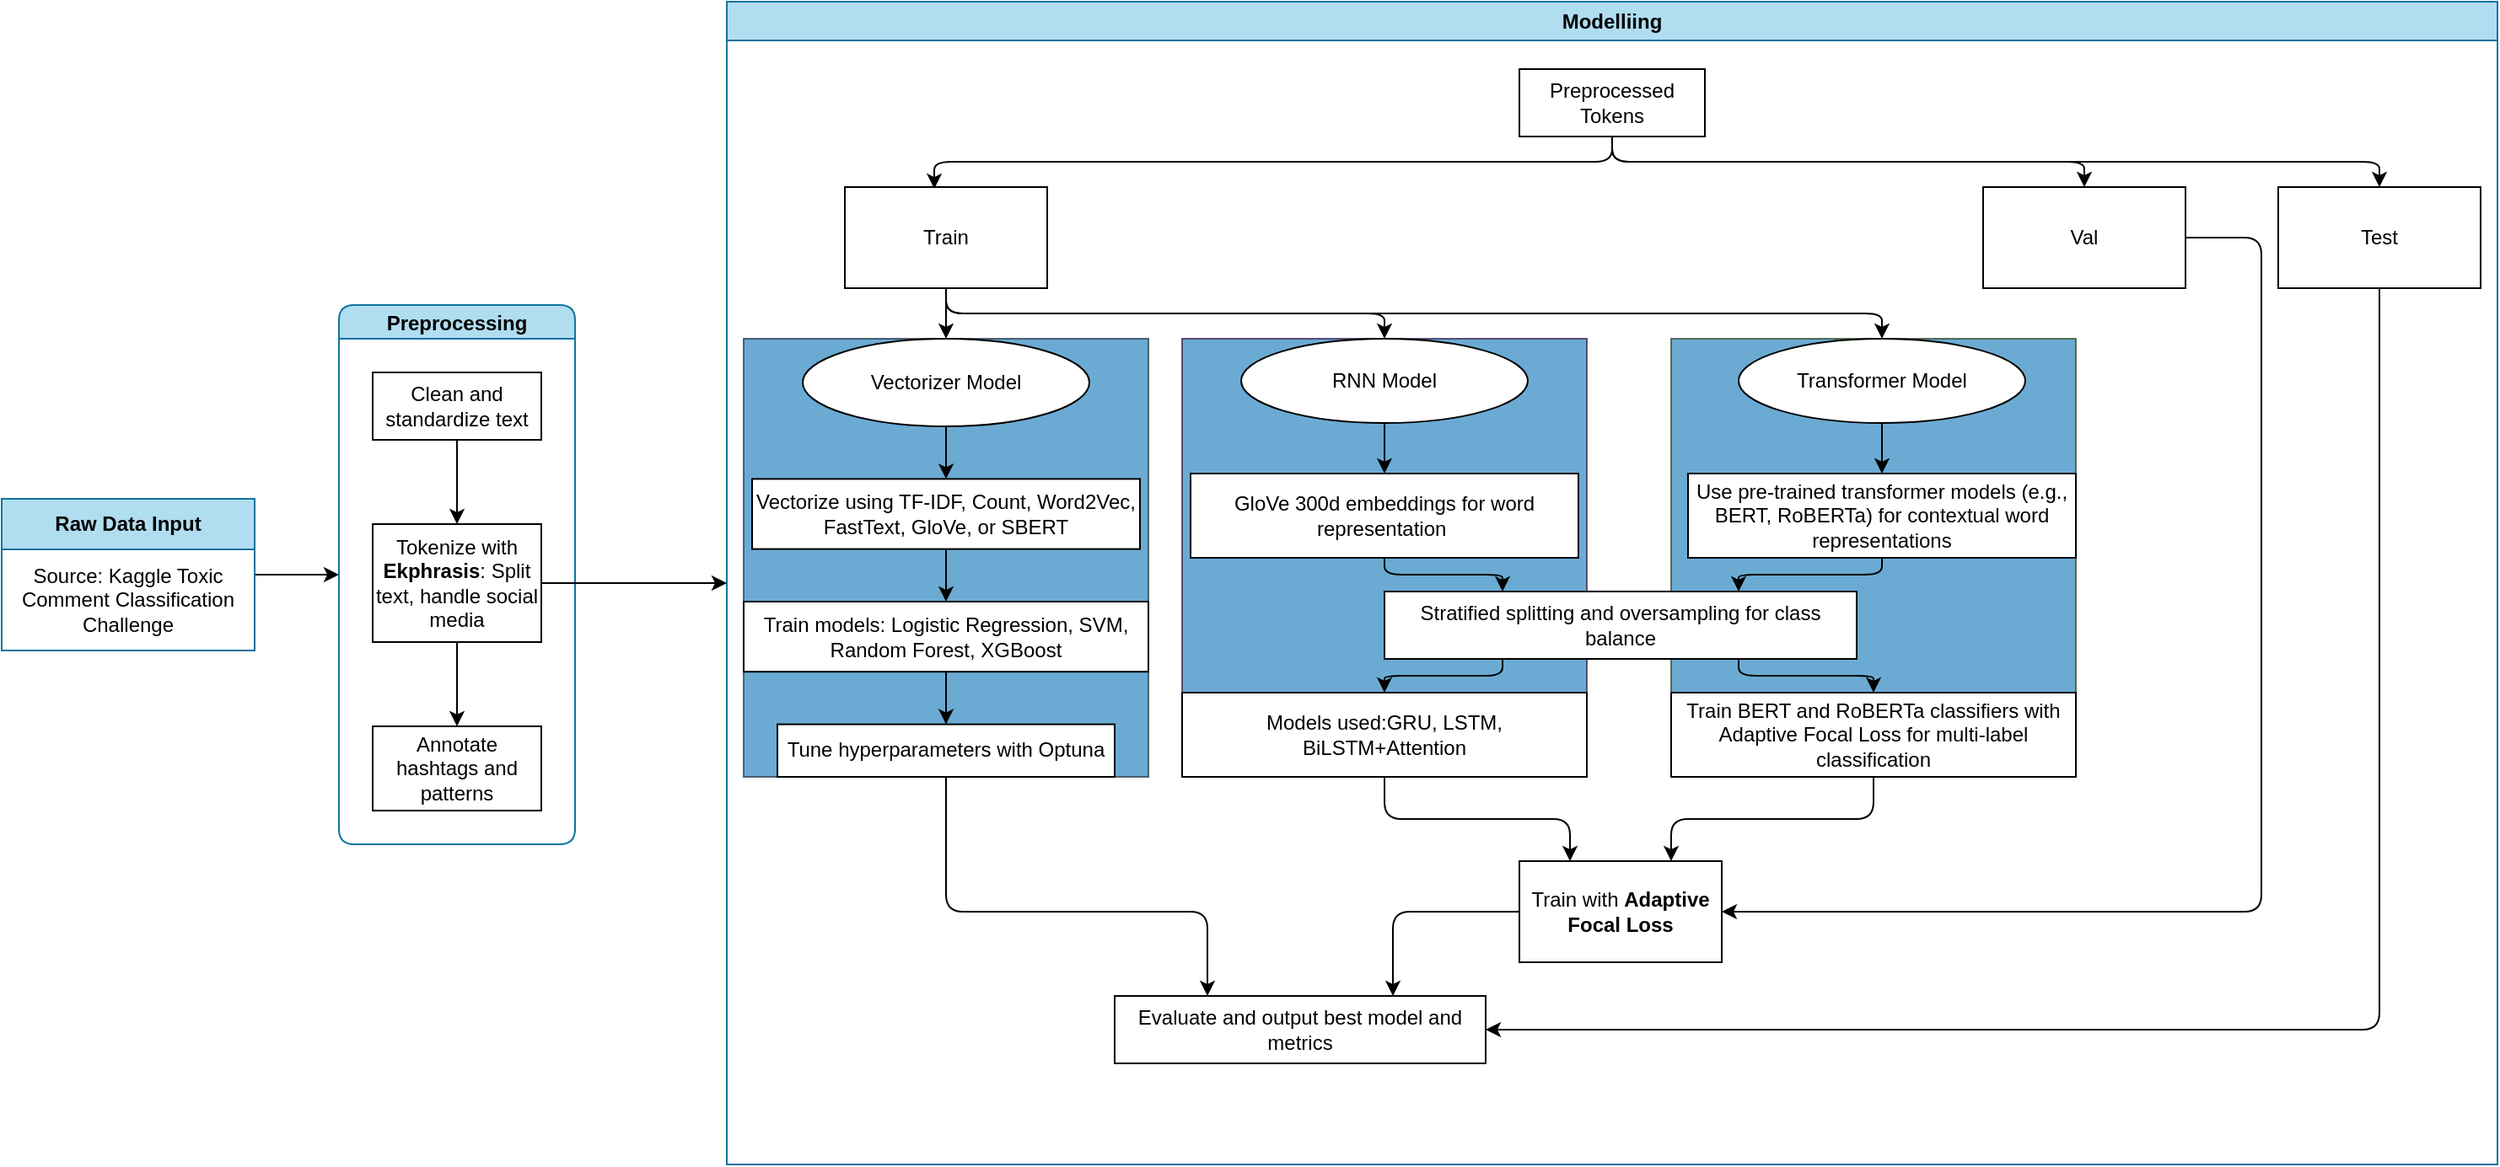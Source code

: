 <mxfile>
    <diagram id="BqLSz4NliBRNLOw9xbUb" name="Page-1">
        <mxGraphModel dx="782" dy="941" grid="1" gridSize="10" guides="1" tooltips="1" connect="1" arrows="1" fold="1" page="1" pageScale="1" pageWidth="850" pageHeight="1100" math="0" shadow="0">
            <root>
                <mxCell id="0"/>
                <mxCell id="1" parent="0"/>
                <mxCell id="28" value="" style="edgeStyle=none;html=1;" edge="1" parent="1" source="21" target="118">
                    <mxGeometry relative="1" as="geometry">
                        <mxPoint x="410" y="350" as="targetPoint"/>
                    </mxGeometry>
                </mxCell>
                <mxCell id="21" value="&lt;b&gt;Raw Data Input&lt;/b&gt;" style="swimlane;fontStyle=0;childLayout=stackLayout;horizontal=1;startSize=30;horizontalStack=0;resizeParent=1;resizeParentMax=0;resizeLast=0;collapsible=1;marginBottom=0;whiteSpace=wrap;html=1;fillColor=#b1ddf0;strokeColor=#10739e;" vertex="1" parent="1">
                    <mxGeometry x="170" y="300" width="150" height="90" as="geometry"/>
                </mxCell>
                <mxCell id="22" value="Source: Kaggle Toxic Comment Classification Challenge" style="text;strokeColor=none;fillColor=none;align=center;verticalAlign=middle;spacingLeft=4;spacingRight=4;overflow=hidden;points=[[0,0.5],[1,0.5]];portConstraint=eastwest;rotatable=0;whiteSpace=wrap;html=1;fontSize=12;spacingTop=2;spacingBottom=2;" vertex="1" parent="21">
                    <mxGeometry y="30" width="150" height="60" as="geometry"/>
                </mxCell>
                <mxCell id="118" value="Preprocessing" style="swimlane;startSize=20;horizontal=1;childLayout=treeLayout;horizontalTree=0;sortEdges=1;resizable=1;containerType=tree;fontSize=12;rounded=1;shadow=0;autosize=0;resizeHeight=1;fillColor=#b1ddf0;strokeColor=#10739e;" vertex="1" parent="1">
                    <mxGeometry x="370" y="185" width="140" height="320" as="geometry"/>
                </mxCell>
                <mxCell id="119" value="Clean and standardize text" style="whiteSpace=wrap;html=1;imageWidth=2;imageHeight=20;" vertex="1" parent="118">
                    <mxGeometry x="20" y="40" width="100" height="40" as="geometry"/>
                </mxCell>
                <mxCell id="120" value="Tokenize with &lt;b&gt;Ekphrasis&lt;/b&gt;: Split text, handle social media" style="whiteSpace=wrap;html=1;" vertex="1" parent="118">
                    <mxGeometry x="20" y="130" width="100" height="70" as="geometry"/>
                </mxCell>
                <mxCell id="121" value="" style="edgeStyle=elbowEdgeStyle;elbow=vertical;html=1;rounded=1;curved=0;sourcePerimeterSpacing=0;targetPerimeterSpacing=0;startSize=6;endSize=6;" edge="1" parent="118" source="119" target="120">
                    <mxGeometry relative="1" as="geometry"/>
                </mxCell>
                <mxCell id="124" value="" style="edgeStyle=elbowEdgeStyle;elbow=vertical;html=1;rounded=1;curved=0;sourcePerimeterSpacing=0;targetPerimeterSpacing=0;startSize=6;endSize=6;" edge="1" target="125" source="120" parent="118">
                    <mxGeometry relative="1" as="geometry">
                        <mxPoint x="470" y="305" as="sourcePoint"/>
                    </mxGeometry>
                </mxCell>
                <mxCell id="125" value="Annotate hashtags and patterns" style="whiteSpace=wrap;html=1;" vertex="1" parent="118">
                    <mxGeometry x="20" y="250" width="100" height="50" as="geometry"/>
                </mxCell>
                <mxCell id="145" value="Modelliing" style="swimlane;whiteSpace=wrap;html=1;fontStyle=1;fillStyle=auto;fillColor=#b1ddf0;strokeColor=#10739e;" vertex="1" parent="1">
                    <mxGeometry x="600" y="5" width="1050" height="690" as="geometry"/>
                </mxCell>
                <mxCell id="158" value="" style="edgeStyle=orthogonalEdgeStyle;html=1;exitX=0.5;exitY=1;exitDx=0;exitDy=0;entryX=0.442;entryY=0.017;entryDx=0;entryDy=0;entryPerimeter=0;" edge="1" parent="145" source="146" target="149">
                    <mxGeometry relative="1" as="geometry"/>
                </mxCell>
                <mxCell id="160" value="" style="edgeStyle=orthogonalEdgeStyle;html=1;exitX=0.5;exitY=1;exitDx=0;exitDy=0;" edge="1" parent="145" source="146" target="159">
                    <mxGeometry relative="1" as="geometry"/>
                </mxCell>
                <mxCell id="146" value="Preprocessed Tokens" style="rounded=0;whiteSpace=wrap;html=1;" vertex="1" parent="145">
                    <mxGeometry x="470" y="40" width="110" height="40" as="geometry"/>
                </mxCell>
                <mxCell id="272" style="edgeStyle=orthogonalEdgeStyle;html=1;entryX=0.5;entryY=0;entryDx=0;entryDy=0;exitX=0.5;exitY=1;exitDx=0;exitDy=0;" edge="1" parent="145" source="149" target="228">
                    <mxGeometry relative="1" as="geometry"/>
                </mxCell>
                <mxCell id="149" value="Train" style="whiteSpace=wrap;html=1;rounded=0;" vertex="1" parent="145">
                    <mxGeometry x="70" y="110" width="120" height="60" as="geometry"/>
                </mxCell>
                <mxCell id="159" value="Val" style="whiteSpace=wrap;html=1;rounded=0;" vertex="1" parent="145">
                    <mxGeometry x="745" y="110" width="120" height="60" as="geometry"/>
                </mxCell>
                <mxCell id="193" value="Evaluate and output best model and metrics" style="whiteSpace=wrap;html=1;rounded=0;" vertex="1" parent="145">
                    <mxGeometry x="230" y="590" width="220" height="40" as="geometry"/>
                </mxCell>
                <mxCell id="194" value="" style="edgeStyle=orthogonalEdgeStyle;html=1;entryX=0.25;entryY=0;entryDx=0;entryDy=0;" edge="1" parent="145" source="190" target="193">
                    <mxGeometry relative="1" as="geometry">
                        <mxPoint x="266.296" y="550" as="targetPoint"/>
                        <Array as="points">
                            <mxPoint x="130" y="540"/>
                            <mxPoint x="285" y="540"/>
                        </Array>
                    </mxGeometry>
                </mxCell>
                <mxCell id="212" style="edgeStyle=orthogonalEdgeStyle;html=1;entryX=0.5;entryY=0;entryDx=0;entryDy=0;exitX=0.5;exitY=1;exitDx=0;exitDy=0;" edge="1" parent="145" source="149" target="208">
                    <mxGeometry relative="1" as="geometry"/>
                </mxCell>
                <mxCell id="270" style="edgeStyle=orthogonalEdgeStyle;html=1;entryX=0.75;entryY=0;entryDx=0;entryDy=0;" edge="1" parent="145" source="227" target="268">
                    <mxGeometry relative="1" as="geometry"/>
                </mxCell>
                <mxCell id="147" value="Test" style="whiteSpace=wrap;html=1;rounded=0;" vertex="1" parent="145">
                    <mxGeometry x="920" y="110" width="120" height="60" as="geometry"/>
                </mxCell>
                <mxCell id="157" style="edgeStyle=orthogonalEdgeStyle;html=1;entryX=0.5;entryY=0;entryDx=0;entryDy=0;exitX=0.5;exitY=1;exitDx=0;exitDy=0;" edge="1" parent="145" source="146" target="147">
                    <mxGeometry relative="1" as="geometry"/>
                </mxCell>
                <mxCell id="195" style="edgeStyle=orthogonalEdgeStyle;html=1;entryX=1;entryY=0.5;entryDx=0;entryDy=0;" edge="1" parent="145" source="147" target="193">
                    <mxGeometry relative="1" as="geometry">
                        <Array as="points">
                            <mxPoint x="980" y="610"/>
                        </Array>
                    </mxGeometry>
                </mxCell>
                <mxCell id="229" value="" style="edgeStyle=orthogonalEdgeStyle;html=1;entryX=1;entryY=0.5;entryDx=0;entryDy=0;" edge="1" parent="145" source="159" target="268">
                    <mxGeometry relative="1" as="geometry">
                        <mxPoint x="1295" y="330" as="sourcePoint"/>
                        <mxPoint x="780" y="615" as="targetPoint"/>
                        <Array as="points">
                            <mxPoint x="910" y="140"/>
                            <mxPoint x="910" y="540"/>
                        </Array>
                    </mxGeometry>
                </mxCell>
                <mxCell id="269" value="" style="edgeStyle=orthogonalEdgeStyle;html=1;entryX=0.25;entryY=0;entryDx=0;entryDy=0;" edge="1" parent="145" source="207" target="268">
                    <mxGeometry relative="1" as="geometry"/>
                </mxCell>
                <mxCell id="271" style="edgeStyle=orthogonalEdgeStyle;html=1;entryX=0.75;entryY=0;entryDx=0;entryDy=0;" edge="1" parent="145" source="268" target="193">
                    <mxGeometry relative="1" as="geometry"/>
                </mxCell>
                <mxCell id="268" value="&lt;span style=&quot;color: rgb(0, 0, 0);&quot;&gt;Train with&amp;nbsp;&lt;/span&gt;&lt;b&gt;Adaptive Focal Loss&lt;/b&gt;" style="whiteSpace=wrap;html=1;rounded=0;" vertex="1" parent="145">
                    <mxGeometry x="470" y="510" width="120" height="60" as="geometry"/>
                </mxCell>
                <mxCell id="276" value="" style="group;fillColor=#4696C8;fontColor=#ffffff;strokeColor=#314354;opacity=80;" vertex="1" connectable="0" parent="145">
                    <mxGeometry x="10" y="200" width="240" height="260" as="geometry"/>
                </mxCell>
                <mxCell id="201" value="" style="edgeStyle=orthogonalEdgeStyle;html=1;" edge="1" parent="276" source="149" target="200">
                    <mxGeometry relative="1" as="geometry"/>
                </mxCell>
                <mxCell id="188" value="Train models: Logistic Regression, SVM, Random Forest, XGBoost" style="whiteSpace=wrap;html=1;rounded=0;" vertex="1" parent="276">
                    <mxGeometry y="156" width="240" height="41.6" as="geometry"/>
                </mxCell>
                <mxCell id="275" value="" style="group;perimeterSpacing=0;" vertex="1" connectable="0" parent="276">
                    <mxGeometry x="5" width="230" height="260" as="geometry"/>
                </mxCell>
                <mxCell id="187" value="" style="edgeStyle=none;html=1;exitX=0.5;exitY=1;exitDx=0;exitDy=0;" edge="1" parent="275" source="200" target="186">
                    <mxGeometry relative="1" as="geometry">
                        <mxPoint x="106.5" y="62.4" as="sourcePoint"/>
                    </mxGeometry>
                </mxCell>
                <mxCell id="186" value="Vectorize using TF-IDF, Count, Word2Vec, FastText, GloVe, or SBERT" style="whiteSpace=wrap;html=1;rounded=0;" vertex="1" parent="275">
                    <mxGeometry y="83.2" width="230" height="41.6" as="geometry"/>
                </mxCell>
                <mxCell id="190" value="Tune hyperparameters with Optuna" style="whiteSpace=wrap;html=1;rounded=0;" vertex="1" parent="275">
                    <mxGeometry x="15" y="228.8" width="200" height="31.2" as="geometry"/>
                </mxCell>
                <mxCell id="200" value="Vectorizer Model" style="ellipse;whiteSpace=wrap;html=1;rounded=0;" vertex="1" parent="275">
                    <mxGeometry x="30" width="170" height="52" as="geometry"/>
                </mxCell>
                <mxCell id="189" value="" style="edgeStyle=none;html=1;" edge="1" parent="276" source="186" target="188">
                    <mxGeometry relative="1" as="geometry"/>
                </mxCell>
                <mxCell id="191" value="" style="edgeStyle=none;html=1;" edge="1" parent="276" source="188" target="190">
                    <mxGeometry relative="1" as="geometry"/>
                </mxCell>
                <mxCell id="277" value="" style="group;fillColor=#4696C8;fontColor=#ffffff;strokeColor=#432D57;opacity=80;" vertex="1" connectable="0" parent="145">
                    <mxGeometry x="270" y="200" width="240" height="260" as="geometry"/>
                </mxCell>
                <mxCell id="202" value="" style="edgeStyle=none;html=1;exitX=0.5;exitY=1;exitDx=0;exitDy=0;" edge="1" parent="277" source="208" target="204">
                    <mxGeometry relative="1" as="geometry">
                        <mxPoint x="111.5" y="60" as="sourcePoint"/>
                    </mxGeometry>
                </mxCell>
                <mxCell id="203" value="" style="edgeStyle=orthogonalEdgeStyle;html=1;entryX=0.25;entryY=0;entryDx=0;entryDy=0;" edge="1" parent="277" source="204" target="206">
                    <mxGeometry relative="1" as="geometry"/>
                </mxCell>
                <mxCell id="204" value="GloVe 300d embeddings for word representation&amp;nbsp;" style="whiteSpace=wrap;html=1;rounded=0;" vertex="1" parent="277">
                    <mxGeometry x="5" y="80" width="230" height="50" as="geometry"/>
                </mxCell>
                <mxCell id="205" value="" style="edgeStyle=orthogonalEdgeStyle;html=1;exitX=0.25;exitY=1;exitDx=0;exitDy=0;" edge="1" parent="277" source="206" target="207">
                    <mxGeometry relative="1" as="geometry"/>
                </mxCell>
                <mxCell id="208" value="RNN Model" style="ellipse;whiteSpace=wrap;html=1;rounded=0;" vertex="1" parent="277">
                    <mxGeometry x="35" width="170" height="50" as="geometry"/>
                </mxCell>
                <mxCell id="207" value="&lt;span style=&quot;color: rgb(0, 0, 0);&quot;&gt;Models used:GRU, LSTM, BiLSTM+Attention&lt;/span&gt;" style="whiteSpace=wrap;html=1;rounded=0;" vertex="1" parent="277">
                    <mxGeometry y="210" width="240" height="50" as="geometry"/>
                </mxCell>
                <mxCell id="278" value="" style="group;fillColor=#4696C8;fontColor=#ffffff;strokeColor=#3A5431;opacity=80;" vertex="1" connectable="0" parent="145">
                    <mxGeometry x="560" y="200" width="240" height="260" as="geometry"/>
                </mxCell>
                <mxCell id="222" value="" style="edgeStyle=none;html=1;exitX=0.5;exitY=1;exitDx=0;exitDy=0;" edge="1" parent="278" source="228" target="224">
                    <mxGeometry relative="1" as="geometry">
                        <mxPoint x="116.5" y="60" as="sourcePoint"/>
                    </mxGeometry>
                </mxCell>
                <mxCell id="223" value="" style="edgeStyle=orthogonalEdgeStyle;html=1;entryX=0.75;entryY=0;entryDx=0;entryDy=0;" edge="1" parent="278" source="224" target="206">
                    <mxGeometry relative="1" as="geometry">
                        <mxPoint x="125" y="150" as="targetPoint"/>
                    </mxGeometry>
                </mxCell>
                <mxCell id="224" value="Use pre-trained transformer models (e.g., BERT, RoBERTa) for contextual word representations" style="whiteSpace=wrap;html=1;rounded=0;" vertex="1" parent="278">
                    <mxGeometry x="10" y="80" width="230" height="50" as="geometry"/>
                </mxCell>
                <mxCell id="225" value="" style="edgeStyle=orthogonalEdgeStyle;html=1;exitX=0.75;exitY=1;exitDx=0;exitDy=0;" edge="1" parent="278" source="206" target="227">
                    <mxGeometry relative="1" as="geometry">
                        <mxPoint x="125" y="190" as="sourcePoint"/>
                    </mxGeometry>
                </mxCell>
                <mxCell id="227" value="&lt;span style=&quot;color: rgb(0, 0, 0);&quot;&gt;Train BERT and RoBERTa classifiers with Adaptive Focal Loss for multi-label classification&lt;/span&gt;" style="whiteSpace=wrap;html=1;rounded=0;" vertex="1" parent="278">
                    <mxGeometry y="210" width="240" height="50" as="geometry"/>
                </mxCell>
                <mxCell id="228" value="Transformer Model" style="ellipse;whiteSpace=wrap;html=1;rounded=0;" vertex="1" parent="278">
                    <mxGeometry x="40" width="170" height="50" as="geometry"/>
                </mxCell>
                <mxCell id="206" value="Stratified splitting and oversampling for class balance" style="whiteSpace=wrap;html=1;rounded=0;" vertex="1" parent="145">
                    <mxGeometry x="390" y="350" width="280" height="40" as="geometry"/>
                </mxCell>
                <mxCell id="280" style="edgeStyle=none;html=1;entryX=0;entryY=0.5;entryDx=0;entryDy=0;" edge="1" parent="1" source="120" target="145">
                    <mxGeometry relative="1" as="geometry"/>
                </mxCell>
            </root>
        </mxGraphModel>
    </diagram>
</mxfile>